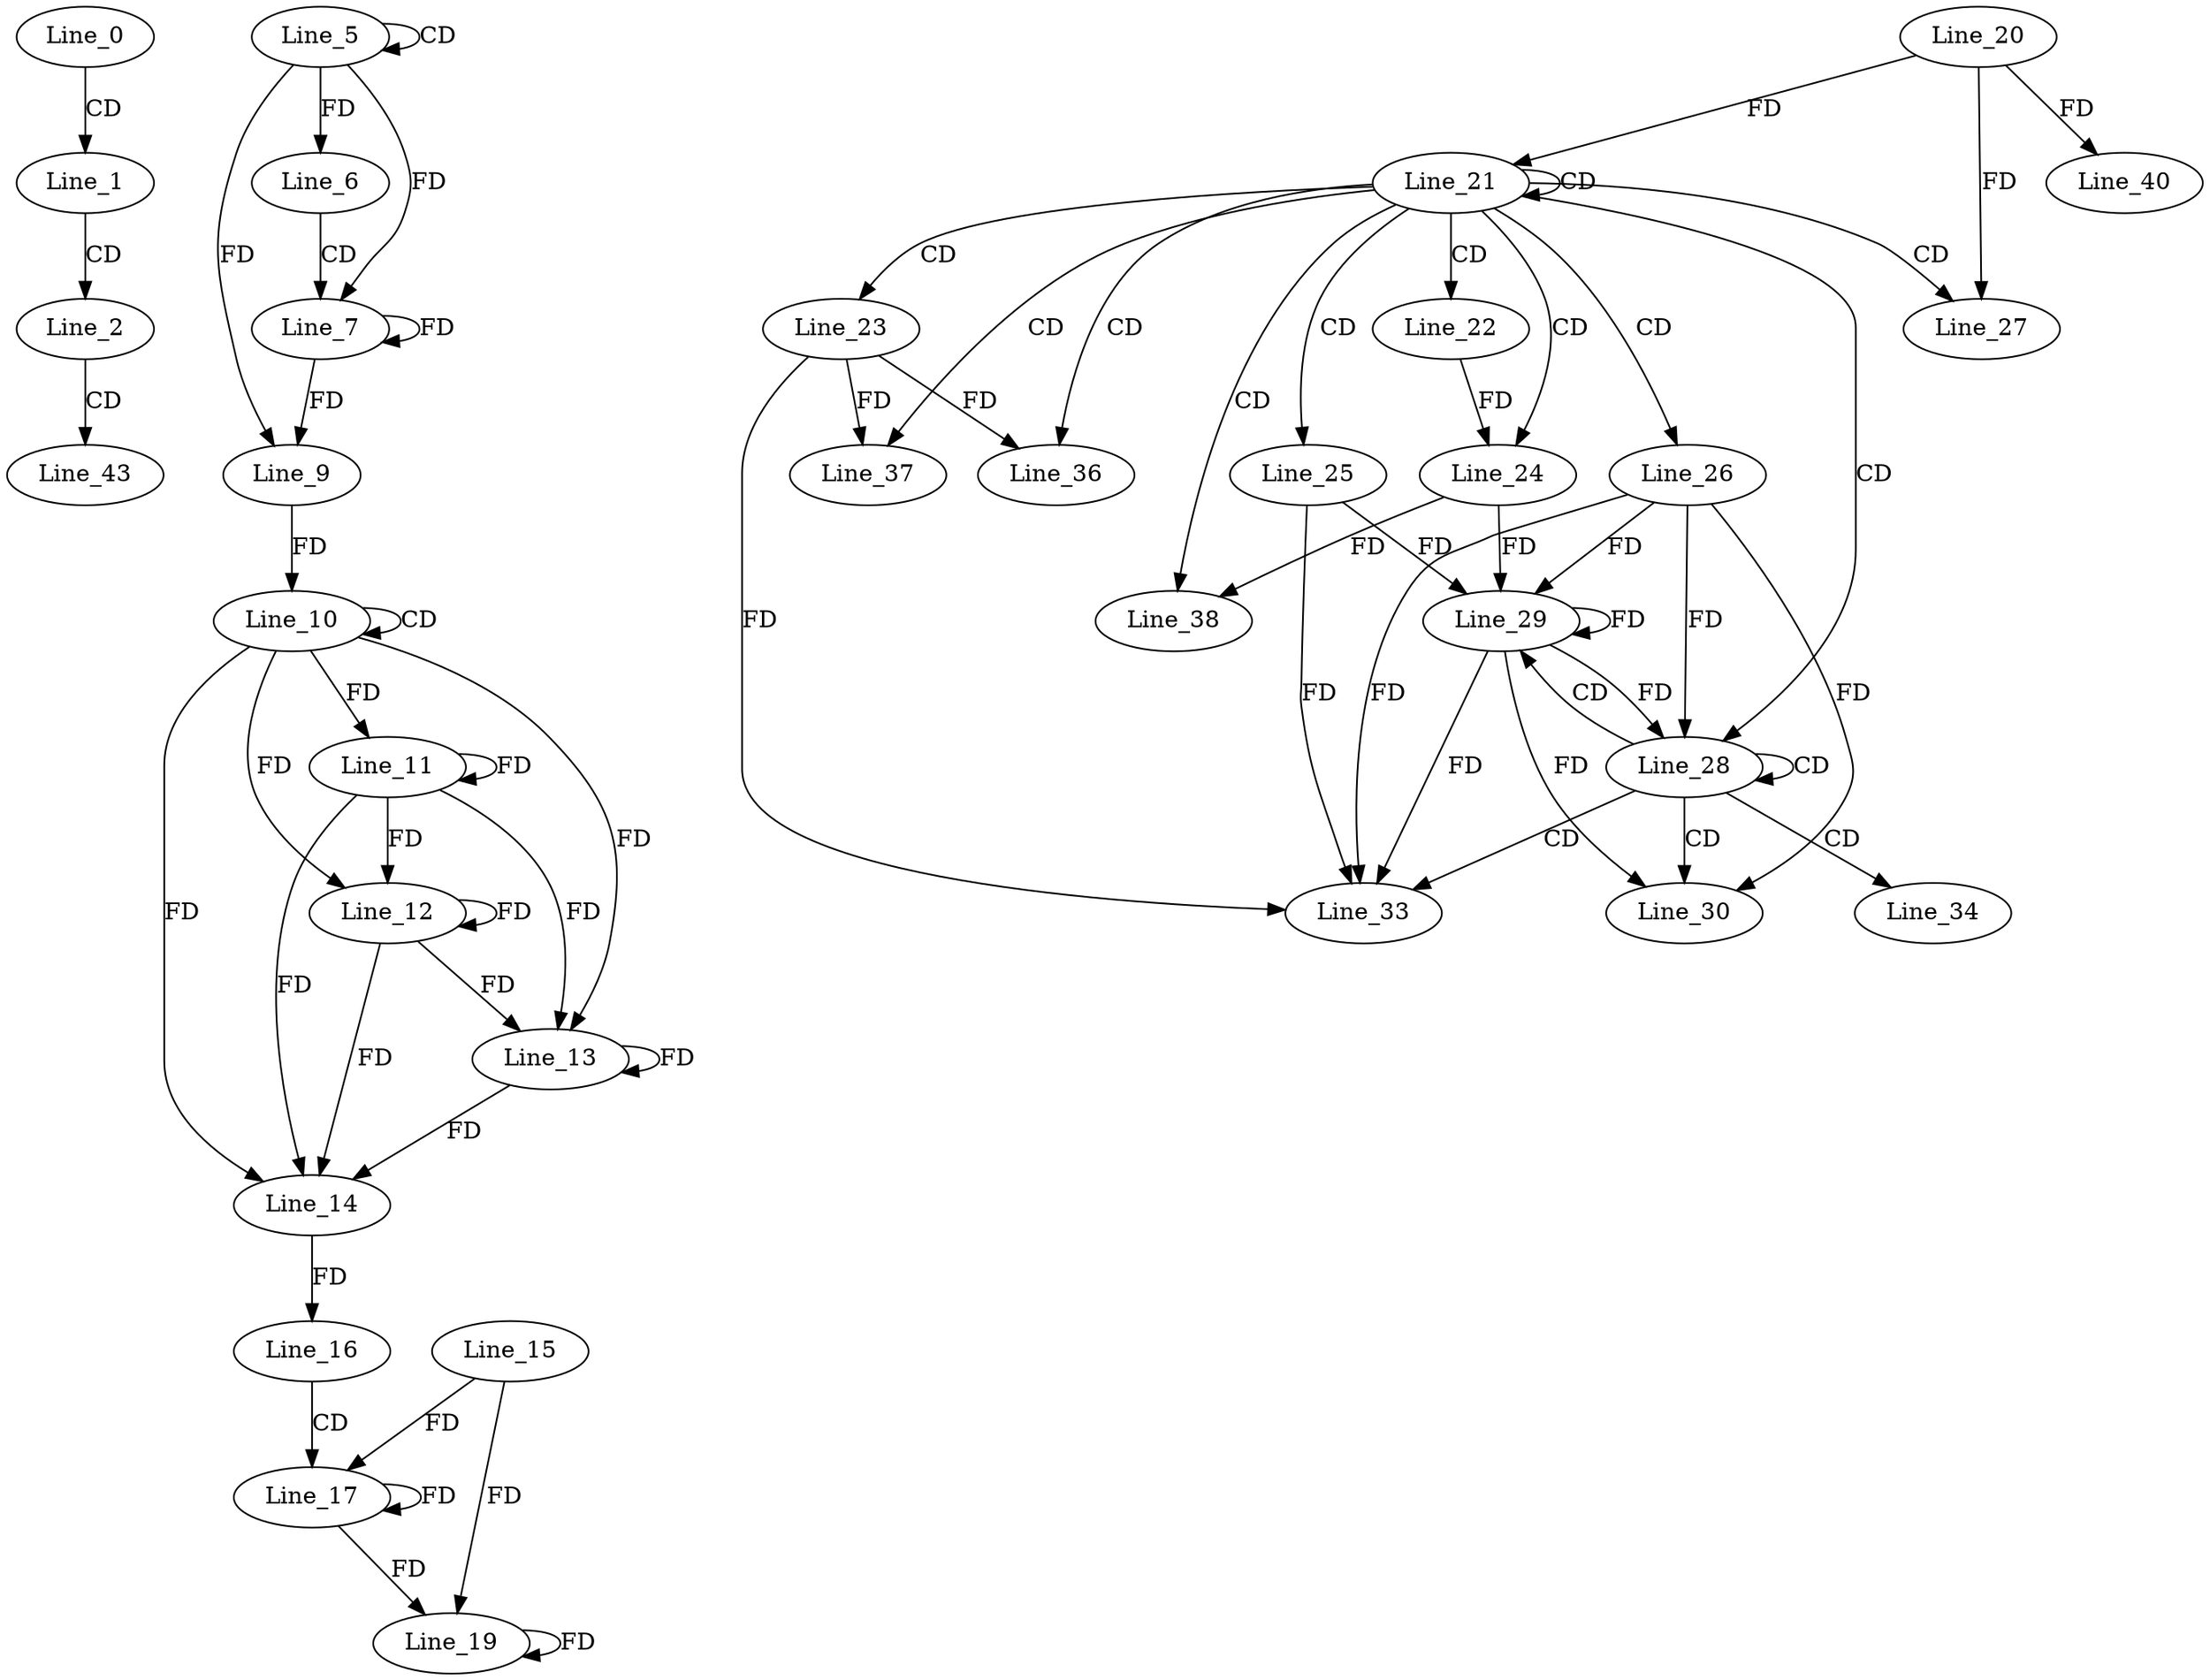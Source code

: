 digraph G {
  Line_0;
  Line_1;
  Line_2;
  Line_5;
  Line_5;
  Line_6;
  Line_7;
  Line_7;
  Line_9;
  Line_10;
  Line_10;
  Line_9;
  Line_11;
  Line_11;
  Line_11;
  Line_12;
  Line_12;
  Line_12;
  Line_13;
  Line_13;
  Line_13;
  Line_14;
  Line_14;
  Line_16;
  Line_17;
  Line_15;
  Line_19;
  Line_21;
  Line_21;
  Line_20;
  Line_21;
  Line_21;
  Line_22;
  Line_23;
  Line_24;
  Line_24;
  Line_25;
  Line_26;
  Line_27;
  Line_27;
  Line_28;
  Line_29;
  Line_29;
  Line_30;
  Line_33;
  Line_34;
  Line_36;
  Line_37;
  Line_38;
  Line_40;
  Line_43;
  Line_0 -> Line_1 [ label="CD" ];
  Line_1 -> Line_2 [ label="CD" ];
  Line_5 -> Line_5 [ label="CD" ];
  Line_5 -> Line_6 [ label="FD" ];
  Line_6 -> Line_7 [ label="CD" ];
  Line_5 -> Line_7 [ label="FD" ];
  Line_7 -> Line_7 [ label="FD" ];
  Line_5 -> Line_9 [ label="FD" ];
  Line_7 -> Line_9 [ label="FD" ];
  Line_10 -> Line_10 [ label="CD" ];
  Line_9 -> Line_10 [ label="FD" ];
  Line_10 -> Line_11 [ label="FD" ];
  Line_11 -> Line_11 [ label="FD" ];
  Line_10 -> Line_12 [ label="FD" ];
  Line_11 -> Line_12 [ label="FD" ];
  Line_12 -> Line_12 [ label="FD" ];
  Line_10 -> Line_13 [ label="FD" ];
  Line_11 -> Line_13 [ label="FD" ];
  Line_12 -> Line_13 [ label="FD" ];
  Line_13 -> Line_13 [ label="FD" ];
  Line_10 -> Line_14 [ label="FD" ];
  Line_11 -> Line_14 [ label="FD" ];
  Line_12 -> Line_14 [ label="FD" ];
  Line_13 -> Line_14 [ label="FD" ];
  Line_14 -> Line_16 [ label="FD" ];
  Line_16 -> Line_17 [ label="CD" ];
  Line_15 -> Line_17 [ label="FD" ];
  Line_17 -> Line_17 [ label="FD" ];
  Line_15 -> Line_19 [ label="FD" ];
  Line_17 -> Line_19 [ label="FD" ];
  Line_19 -> Line_19 [ label="FD" ];
  Line_21 -> Line_21 [ label="CD" ];
  Line_20 -> Line_21 [ label="FD" ];
  Line_21 -> Line_22 [ label="CD" ];
  Line_21 -> Line_23 [ label="CD" ];
  Line_21 -> Line_24 [ label="CD" ];
  Line_22 -> Line_24 [ label="FD" ];
  Line_21 -> Line_25 [ label="CD" ];
  Line_21 -> Line_26 [ label="CD" ];
  Line_21 -> Line_27 [ label="CD" ];
  Line_20 -> Line_27 [ label="FD" ];
  Line_21 -> Line_28 [ label="CD" ];
  Line_28 -> Line_28 [ label="CD" ];
  Line_26 -> Line_28 [ label="FD" ];
  Line_28 -> Line_29 [ label="CD" ];
  Line_29 -> Line_29 [ label="FD" ];
  Line_26 -> Line_29 [ label="FD" ];
  Line_24 -> Line_29 [ label="FD" ];
  Line_25 -> Line_29 [ label="FD" ];
  Line_28 -> Line_30 [ label="CD" ];
  Line_29 -> Line_30 [ label="FD" ];
  Line_26 -> Line_30 [ label="FD" ];
  Line_28 -> Line_33 [ label="CD" ];
  Line_23 -> Line_33 [ label="FD" ];
  Line_25 -> Line_33 [ label="FD" ];
  Line_29 -> Line_33 [ label="FD" ];
  Line_26 -> Line_33 [ label="FD" ];
  Line_28 -> Line_34 [ label="CD" ];
  Line_21 -> Line_36 [ label="CD" ];
  Line_23 -> Line_36 [ label="FD" ];
  Line_21 -> Line_37 [ label="CD" ];
  Line_23 -> Line_37 [ label="FD" ];
  Line_21 -> Line_38 [ label="CD" ];
  Line_24 -> Line_38 [ label="FD" ];
  Line_20 -> Line_40 [ label="FD" ];
  Line_2 -> Line_43 [ label="CD" ];
  Line_29 -> Line_28 [ label="FD" ];
}
